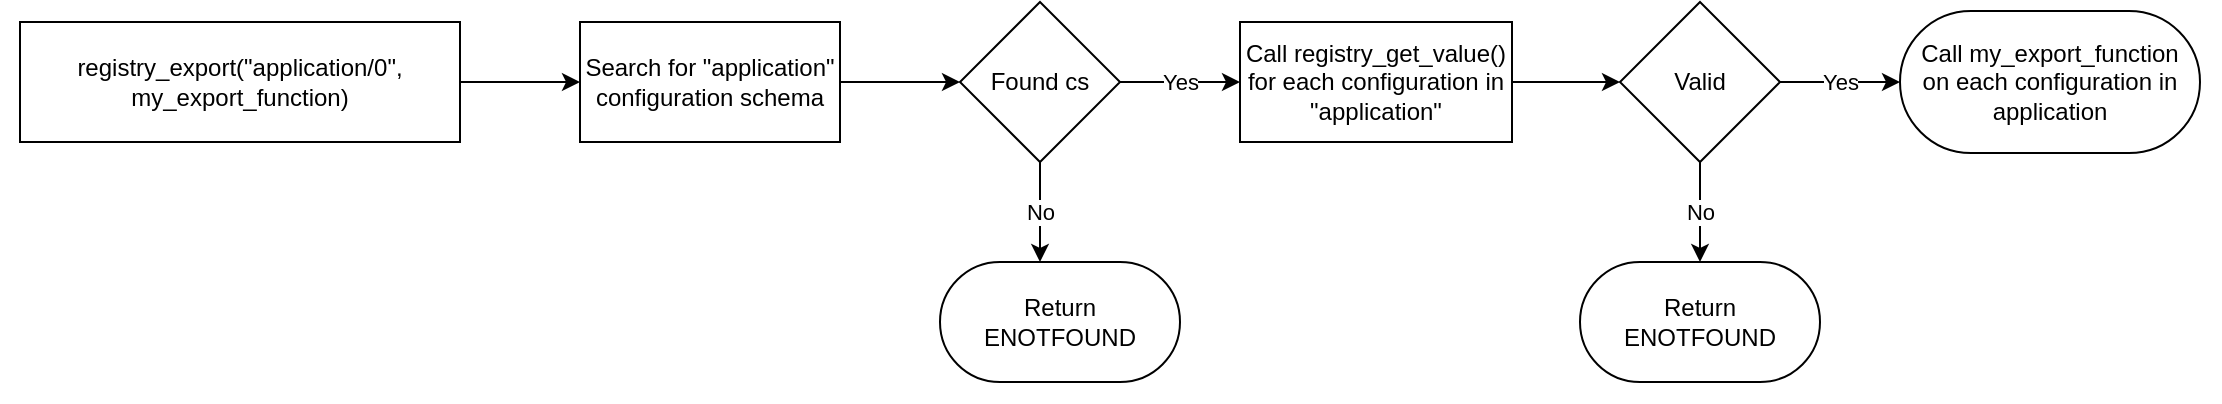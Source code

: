 <mxfile>
    <diagram id="fjN8D4Odn0497USpxgly" name="Page-1">
        <mxGraphModel dx="2962" dy="887" grid="1" gridSize="10" guides="1" tooltips="1" connect="1" arrows="1" fold="1" page="1" pageScale="1" pageWidth="1169" pageHeight="827" background="#FFFFFF" math="0" shadow="0">
            <root>
                <mxCell id="0"/>
                <mxCell id="1" parent="0"/>
                <mxCell id="274" value="" style="rounded=0;whiteSpace=wrap;html=1;strokeColor=none;" parent="1" vertex="1">
                    <mxGeometry x="-1150" y="20" width="1110" height="200" as="geometry"/>
                </mxCell>
                <mxCell id="184" value="registry_export(&quot;application/0&quot;, my_export_function)" style="rounded=0;whiteSpace=wrap;html=1;" parent="1" vertex="1">
                    <mxGeometry x="-1140" y="30" width="220" height="60" as="geometry"/>
                </mxCell>
                <mxCell id="253" style="edgeStyle=elbowEdgeStyle;rounded=0;html=1;" parent="1" source="184" target="255" edge="1">
                    <mxGeometry relative="1" as="geometry">
                        <mxPoint x="-168" y="270" as="sourcePoint"/>
                    </mxGeometry>
                </mxCell>
                <mxCell id="254" style="edgeStyle=elbowEdgeStyle;rounded=0;html=1;" parent="1" source="255" target="258" edge="1">
                    <mxGeometry relative="1" as="geometry">
                        <mxPoint x="-59" y="379" as="targetPoint"/>
                    </mxGeometry>
                </mxCell>
                <mxCell id="255" value="Search for &quot;application&quot; configuration schema" style="rounded=0;whiteSpace=wrap;html=1;" parent="1" vertex="1">
                    <mxGeometry x="-860" y="30" width="130" height="60" as="geometry"/>
                </mxCell>
                <mxCell id="256" value="No" style="edgeStyle=elbowEdgeStyle;rounded=0;html=1;" parent="1" source="258" target="259" edge="1">
                    <mxGeometry relative="1" as="geometry">
                        <mxPoint x="41" y="419" as="targetPoint"/>
                        <mxPoint as="offset"/>
                    </mxGeometry>
                </mxCell>
                <mxCell id="257" value="Yes" style="edgeStyle=elbowEdgeStyle;rounded=0;html=1;" parent="1" source="258" target="268" edge="1">
                    <mxGeometry relative="1" as="geometry">
                        <mxPoint x="-59" y="489" as="targetPoint"/>
                    </mxGeometry>
                </mxCell>
                <mxCell id="258" value="Found cs" style="rhombus;whiteSpace=wrap;html=1;" parent="1" vertex="1">
                    <mxGeometry x="-670" y="20" width="80" height="80" as="geometry"/>
                </mxCell>
                <mxCell id="259" value="Return&lt;br&gt;ENOTFOUND" style="rounded=1;whiteSpace=wrap;html=1;arcSize=50;" parent="1" vertex="1">
                    <mxGeometry x="-680" y="150" width="120" height="60" as="geometry"/>
                </mxCell>
                <mxCell id="265" value="Call my_export_function&lt;br&gt;on each configuration in application" style="rounded=1;whiteSpace=wrap;html=1;arcSize=50;" parent="1" vertex="1">
                    <mxGeometry x="-200" y="24.5" width="150" height="71" as="geometry"/>
                </mxCell>
                <mxCell id="267" style="edgeStyle=elbowEdgeStyle;rounded=0;html=1;" parent="1" source="268" target="271" edge="1">
                    <mxGeometry relative="1" as="geometry">
                        <mxPoint x="-59" y="599" as="targetPoint"/>
                    </mxGeometry>
                </mxCell>
                <mxCell id="268" value="Call registry_get_value() for each configuration in &quot;application&quot;" style="rounded=0;whiteSpace=wrap;html=1;" parent="1" vertex="1">
                    <mxGeometry x="-530" y="30" width="136" height="60" as="geometry"/>
                </mxCell>
                <mxCell id="269" value="No" style="edgeStyle=elbowEdgeStyle;rounded=0;html=1;" parent="1" source="271" target="272" edge="1">
                    <mxGeometry relative="1" as="geometry">
                        <mxPoint x="41" y="639" as="targetPoint"/>
                        <mxPoint as="offset"/>
                    </mxGeometry>
                </mxCell>
                <mxCell id="270" value="Yes" style="edgeStyle=elbowEdgeStyle;rounded=0;html=1;" parent="1" source="271" target="265" edge="1">
                    <mxGeometry relative="1" as="geometry">
                        <mxPoint x="-59" y="719" as="targetPoint"/>
                    </mxGeometry>
                </mxCell>
                <mxCell id="271" value="Valid" style="rhombus;whiteSpace=wrap;html=1;" parent="1" vertex="1">
                    <mxGeometry x="-340" y="20" width="80" height="80" as="geometry"/>
                </mxCell>
                <mxCell id="272" value="Return&lt;br&gt;ENOTFOUND" style="rounded=1;whiteSpace=wrap;html=1;arcSize=50;" parent="1" vertex="1">
                    <mxGeometry x="-360" y="150" width="120" height="60" as="geometry"/>
                </mxCell>
            </root>
        </mxGraphModel>
    </diagram>
</mxfile>